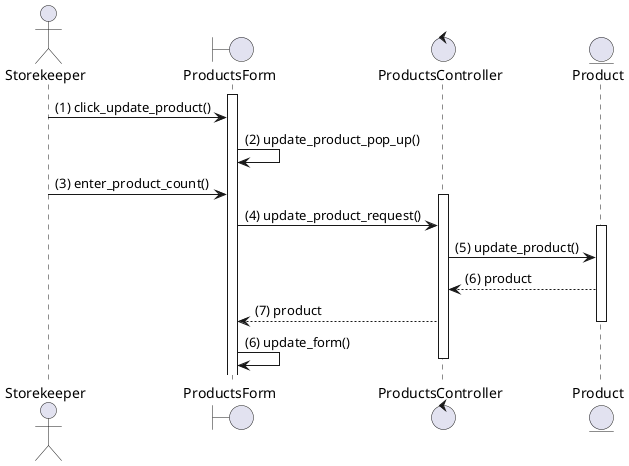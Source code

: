@startuml
actor Storekeeper
boundary ProductsForm
control ProductsController
entity Product

activate ProductsForm
Storekeeper -> ProductsForm : (1) click_update_product()
ProductsForm -> ProductsForm : (2) update_product_pop_up()
Storekeeper -> ProductsForm : (3) enter_product_count()

activate ProductsController
ProductsForm -> ProductsController : (4) update_product_request()


activate Product
ProductsController -> Product : (5) update_product()
ProductsController <-- Product : (6) product

' DataBase --> ProductsController : (4) Данные о товаре


ProductsController --> ProductsForm : (7) product
deactivate Product

ProductsForm -> ProductsForm : (6) update_form()
deactivate ProductsController

@enduml
